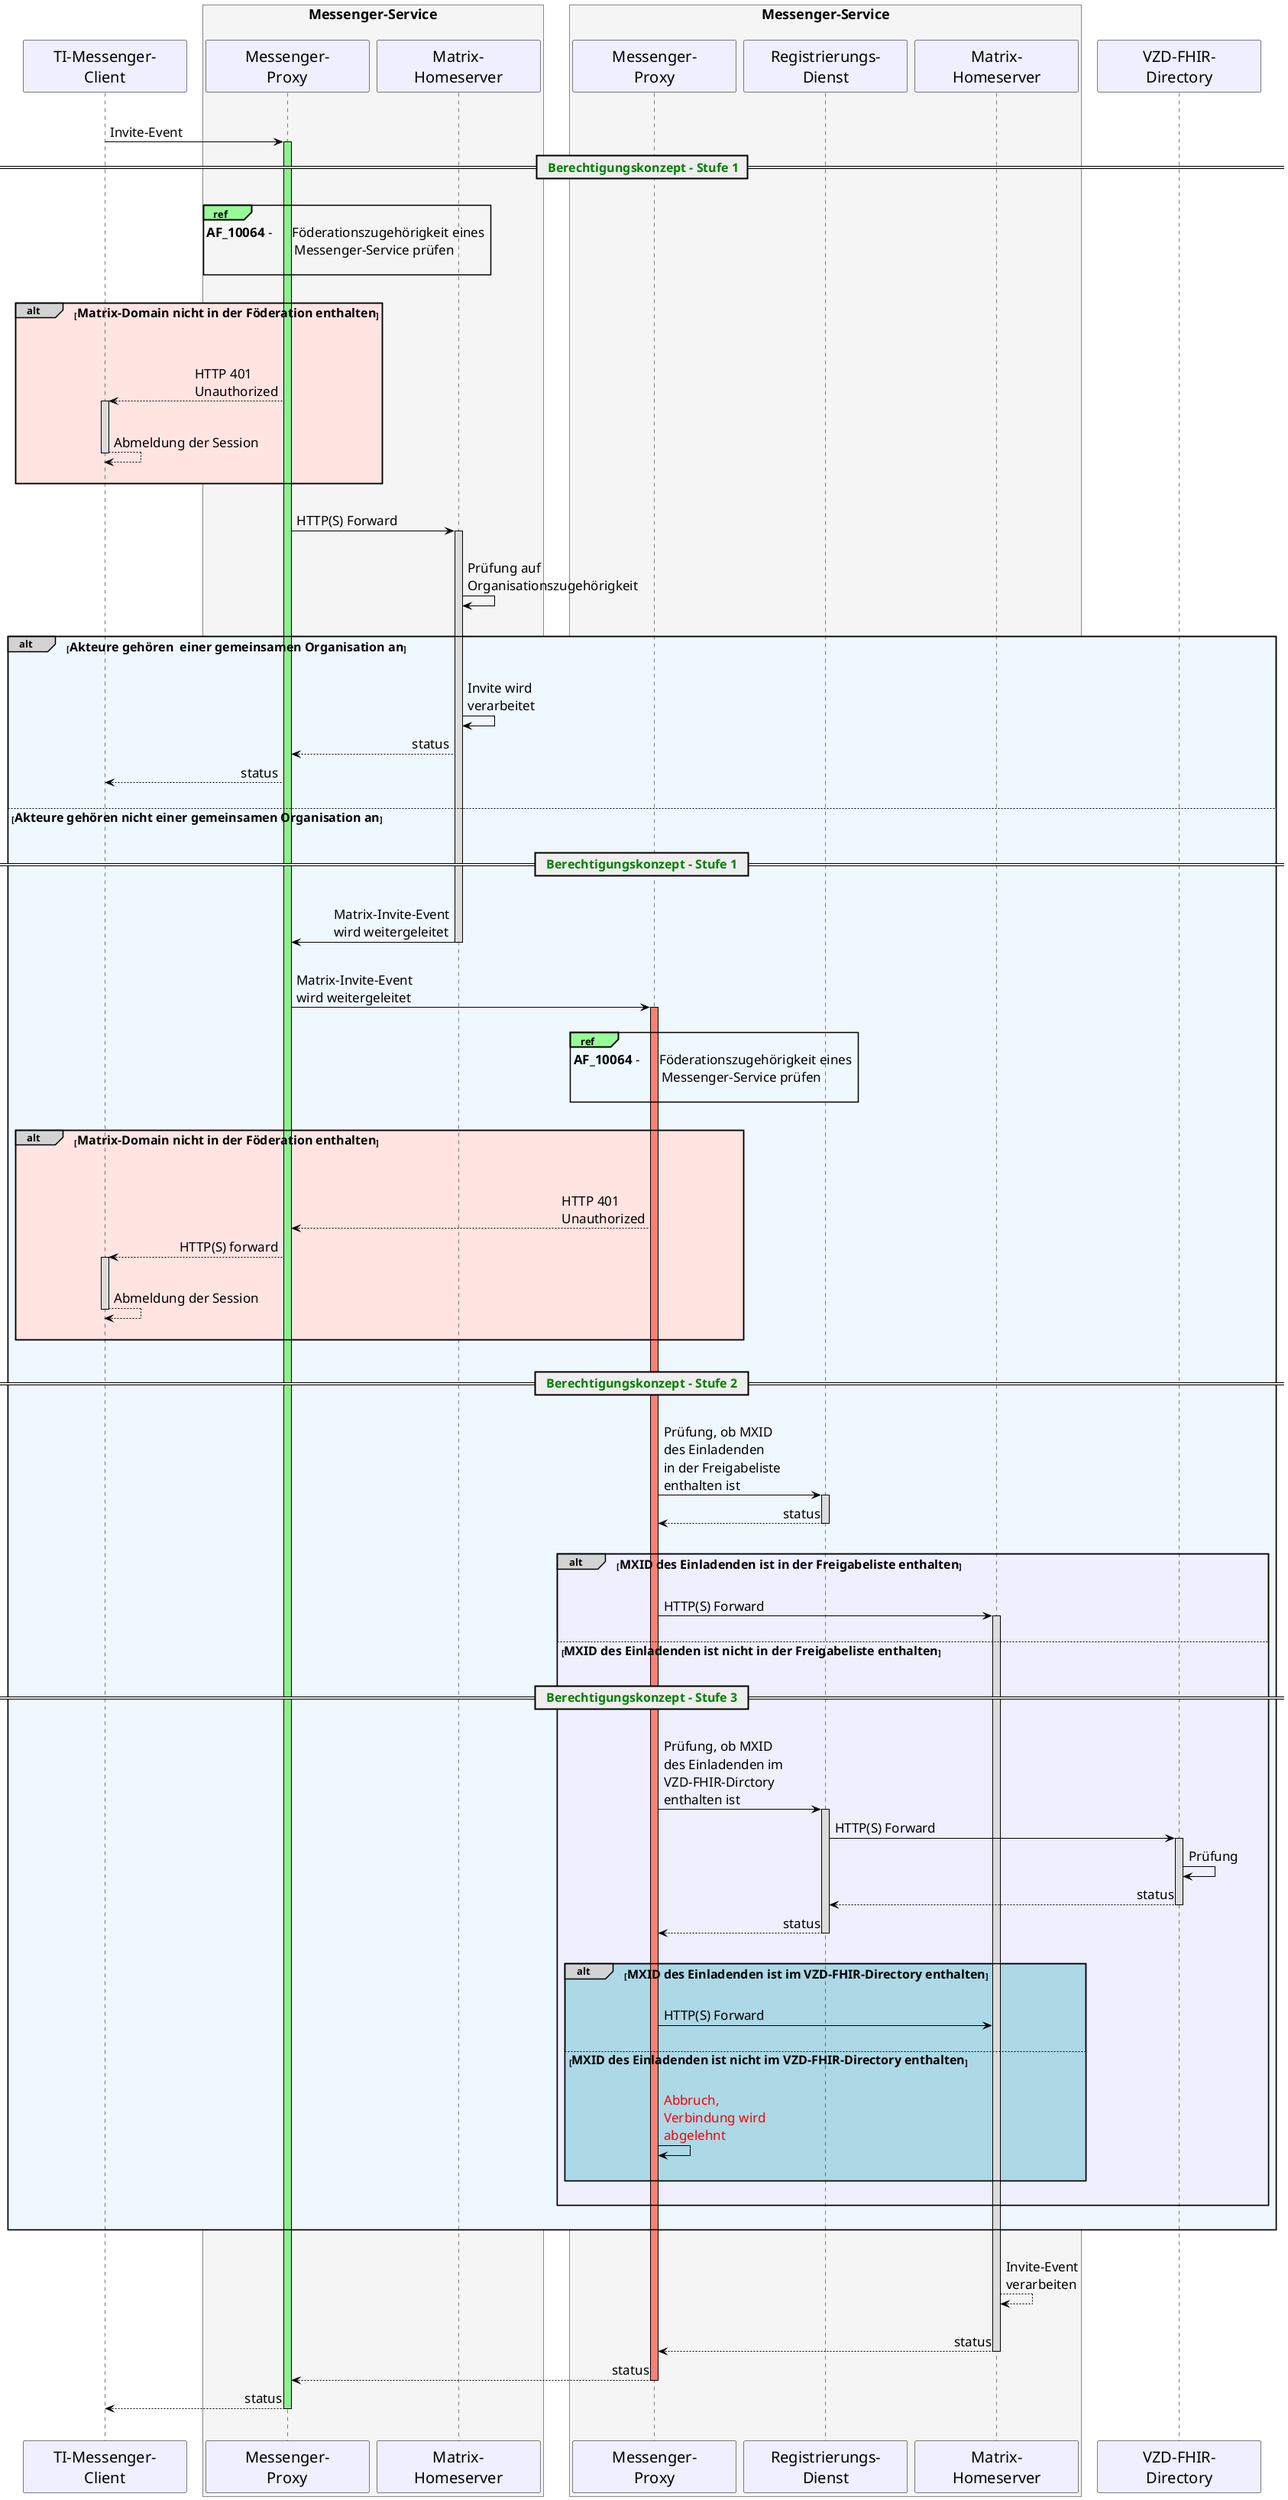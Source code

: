 /' 
# TI-Messenger 1.1
# TI-Messenger-Dienst
# Sequence Diagram
# Name: Stufen der Berechtigungsprüfung
'/

@startuml
skinparam sequenceMessageAlign direction
skinparam minClassWidth 200
skinparam BoxPadding 15
skinparam sequenceReferenceHeaderBackgroundColor palegreen
scale max 2048 width

skinparam sequence {
ArrowColor black
ArrowFontSize 17
ActorBorderColor black
LifeLineBorderColor black
LifeLineBackgroundColor Gainsboro

ParticipantBorderColor Motivation
ParticipantBackgroundColor Motivation
ParticipantFontName Impact
ParticipantFontSize 20
ParticipantFontColor black
ParticipantBorderColor Black
ParticipantBackgroundColor MOTIVATION

ActorBackgroundColor Gainsboro
ActorFontColor black
ActorFontSize 20
ActorFontName Aapex
}
      participant C as "TI-Messenger-\nClient"
      box <size:18>Messenger-Service\n #WhiteSmoke
      participant MP as "Messenger-\nProxy"
      participant MH as "Matrix-\nHomeserver"
      end box
      box <size:18>Messenger-Service\n #WhiteSmoke
      participant MP2 as "Messenger-\nProxy"
      participant RD2 as "Registrierungs-\nDienst"
      participant MH2 as "Matrix-\nHomeserver"
      end box
      participant VZD as "VZD-FHIR-\nDirectory"

|||
C->MP: Invite-Event
 activate MP #LIGHTGREEN

== <font color=green><size:16>  Berechtigungskonzept - Stufe 1</size></font> == 
    |||
      ref over MP, MP: <size:17>**AF_10064** - \tFöderationszugehörigkeit eines \n<size:17>        \tMessenger-Service prüfen</size>\n 
    |||

alt#LightGrey #MISTYROSE  <size:16>Matrix-Domain nicht in der Föderation enthalten</size>
|||
    |||
    MP-->C: HTTP 401 \nUnauthorized
     activate C
    |||
    C-->C: Abmeldung der Session
     deactivate C
|||
end

|||
MP->MH: HTTP(S) Forward
 activate MH

|||
MH->MH: Prüfung auf \nOrganisationszugehörigkeit

|||
   alt#LightGrey #AliceBlue <size:16>Akteure gehören  einer gemeinsamen Organisation an</size> 
   |||
      MH->MH: Invite wird \nverarbeitet 
      MH-->MP: status
      MP-->C: status
      |||

   else <size:16>Akteure gehören nicht einer gemeinsamen Organisation an</size>
   |||
      == <font color=green><size:16>  Berechtigungskonzept - Stufe 1</size></font>  ==
      |||
      MH->MP: Matrix-Invite-Event \nwird weitergeleitet
      deactivate MH
      |||
      MP->MP2: Matrix-Invite-Event \nwird weitergeleitet
      activate MP2 #SALMON
     
        |||
        ref over MP2, MP2: <size:17>**AF_10064** - \tFöderationszugehörigkeit eines \n<size:17>        \tMessenger-Service prüfen</size>\n 
        |||
     
        alt#LightGrey #MISTYROSE  <size:16>Matrix-Domain nicht in der Föderation enthalten</size>
        |||
            |||
            MP2-->MP: HTTP 401 \nUnauthorized
            MP-->C: HTTP(S) forward
             activate C
            |||
            C-->C: Abmeldung der Session
             deactivate C
        |||
        end
       
        |||
        == <font color=green><size:16>  Berechtigungskonzept - Stufe 2</size></font>  ==     
       
         activate MP2
        MP2->RD2: \nPrüfung, ob MXID \ndes Einladenden \nin der Freigabeliste \nenthalten ist
         activate RD2
        RD2-->MP2: status
         deactivate RD2
        |||
          
          alt#LightGrey #MOTIVATION  <size:16>MXID des Einladenden ist in der Freigabeliste enthalten</size>
          |||
             MP2->MH2: HTTP(S) Forward
              activate MH2
          |||
             else <size:16>MXID des Einladenden ist nicht in der Freigabeliste enthalten</size>
             |||
                == <font color=green><size:16>  Berechtigungskonzept - Stufe 3</size></font>  ==
                MP2->RD2: \nPrüfung, ob MXID \ndes Einladenden im \nVZD-FHIR-Dirctory \nenthalten ist
                 activate RD2
                RD2->VZD: HTTP(S) Forward
                 activate VZD
                VZD->VZD: Prüfung
                VZD-->RD2: status
                 deactivate VZD
                RD2-->MP2: status
                 deactivate RD2
             |||
                alt#LightGrey #LightBlue  <size:16>MXID des Einladenden ist im VZD-FHIR-Directory enthalten</size>
                |||
                  MP2->MH2: HTTP(S) Forward
                |||
                  else <size:16>MXID des Einladenden ist nicht im VZD-FHIR-Directory enthalten</size>
                  |||
                    MP2->MP2: <font color=red>Abbruch, \n<font color=red>Verbindung wird \n<font color=red>abgelehnt</font>
                  |||
                end
                |||
          end
          |||
   end
   |||


MH2-->MH2: Invite-Event \nverarbeiten
|||
MH2-->MP2: status
deactivate MH2
MP2-->MP: status
deactivate MP2

MP-->C: status
deactivate MP

|||
